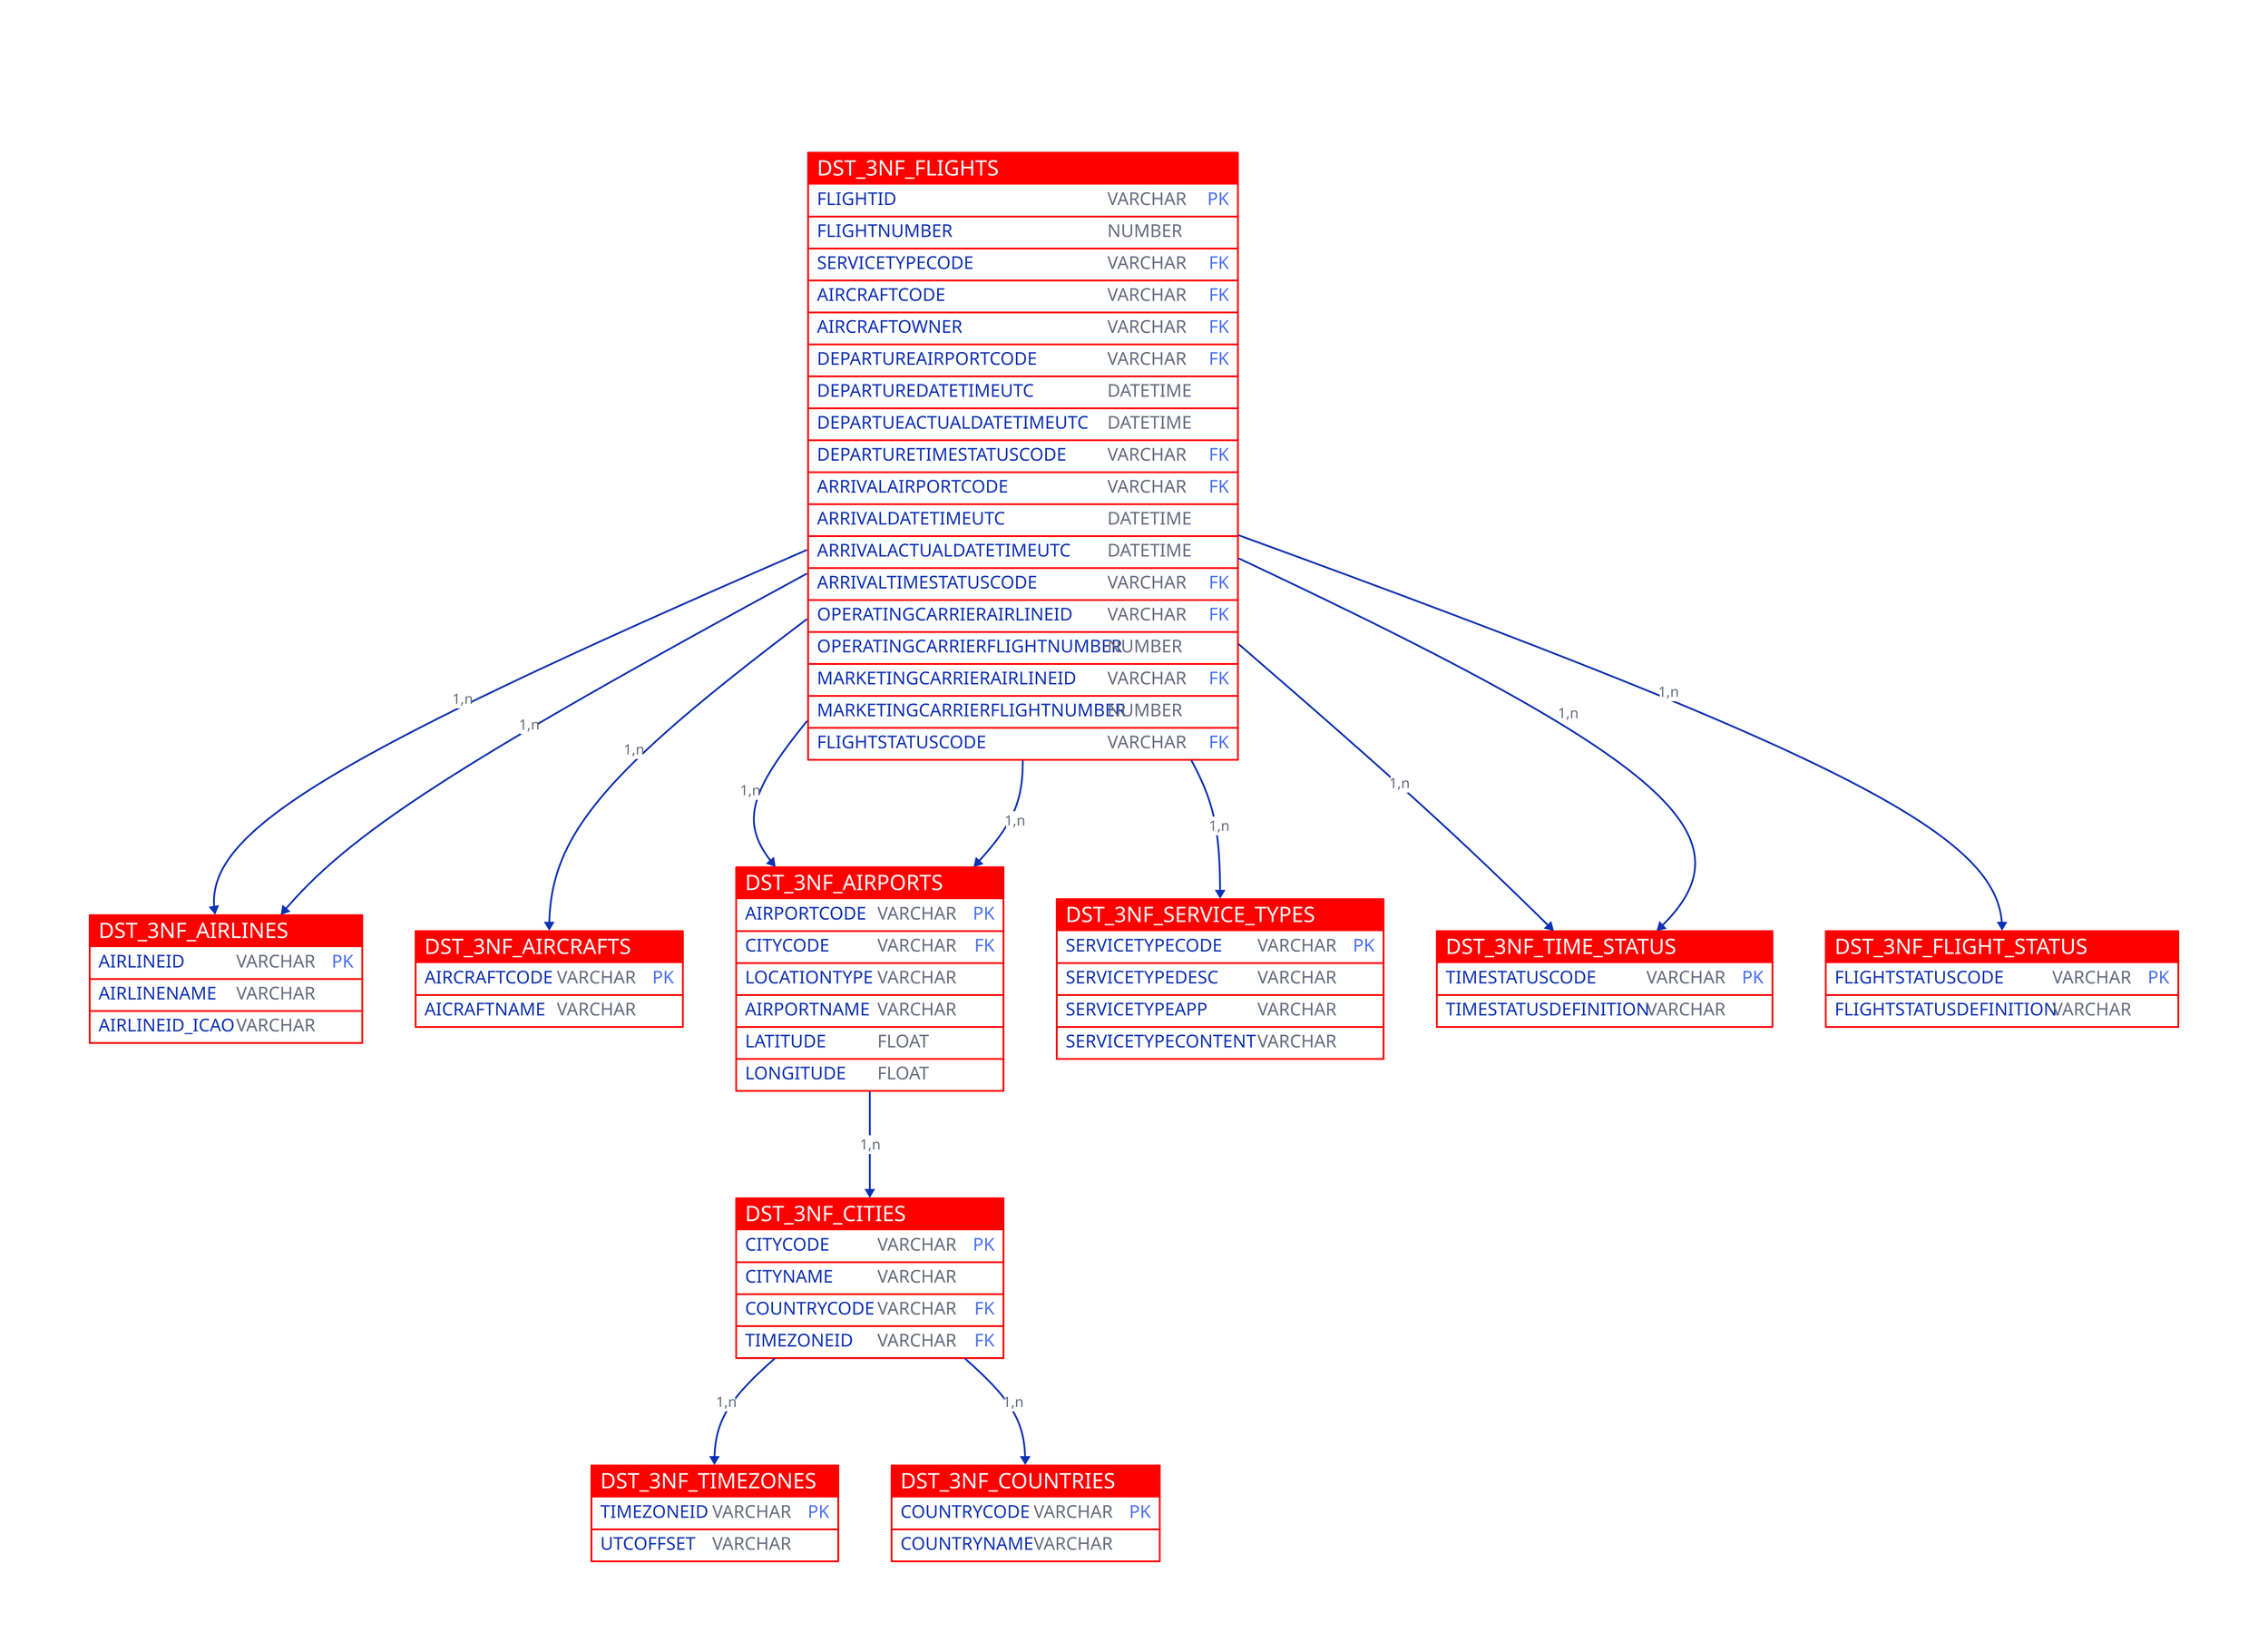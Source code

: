 vars: {
    d2-config: {
        layout-engine: elk
    }
}

title: |md
  # 3NF DATA FROM RAW DATA
| { near: top-center }


# l'ID de la compagnie et son nom
DST_3NF_AIRLINES: {
    shape: sql_table
    style: {fill: red}
    AIRLINEID: VARCHAR {constraint: [primary_key]}
    AIRLINENAME: VARCHAR
    AIRLINEID_ICAO: VARCHAR
}

# Le code de l'avion, le modèle
# pas d'infos sur AIRLINEEQUIPCODE à part le code
DST_3NF_AIRCRAFTS: {
    shape: sql_table
    style: {fill: red}
    AIRCRAFTCODE: VARCHAR {constraint: [primary_key]}
#    AIRLINEEQUIPCODE: VARCHAR
    AICRAFTNAME: VARCHAR
}

# le nom/dela_timezone, l'offset par rapport à UTC
DST_3NF_TIMEZONES {
    shape: sql_table
    style: {fill: red}
    TIMEZONEID: VARCHAR {constraint: [primary_key]}
    UTCOFFSET: VARCHAR
}

# Le code du pays et son nom
DST_3NF_COUNTRIES: {
    shape: sql_table
    style: {fill: red}
    COUNTRYCODE: VARCHAR {constraint: [primary_key]}
    COUNTRYNAME: VARCHAR
}

# le code de la ville, le nom de la ville
DST_3NF_CITIES: {
    shape: sql_table
    style: {fill: red}
    CITYCODE: VARCHAR {constraint: [primary_key]}
    CITYNAME: VARCHAR
    COUNTRYCODE: VARCHAR {constraint: foreign_key}
    TIMEZONEID: VARCHAR {constraint: foreign_key}
}

# Le code de l'aéroport, locationtype (rail, airport, ...) sans plus d'info, le nom de l'aéroport, sa latitude et longitude
DST_3NF_AIRPORTS: {
    shape: sql_table
    style: {fill: red}
    AIRPORTCODE: VARCHAR {constraint: [primary_key]}
    CITYCODE: VARCHAR {constraint: foreign_key}
    LOCATIONTYPE: VARCHAR
    AIRPORTNAME: VARCHAR
    LATITUDE: FLOAT
    LONGITUDE: FLOAT
}

# useless because 1 value depends on airport pk
# on n'a pas d'info
# DST_3NF_LOCATIONTYPE: {
#     shape: sql_table
#     style: {fill: red}
#     LOCATIONTYPEID: NUMBER {constraint: [primary_key]}
#     LOCATIONTYPENAME: VARCHAR
# }

# Code du type de service, description du service, application du service, contenu du service
# ex: 'J', 'Normal Service', 'Scheduled', 'Passenger'
DST_3NF_SERVICE_TYPES {
    shape: sql_table
    style: {fill: red}
    SERVICETYPECODE: VARCHAR {constraint: [primary_key]}
    SERVICETYPEDESC: VARCHAR
    SERVICETYPEAPP: VARCHAR
    SERVICETYPECONTENT: VARCHAR
}

# Un vol
# FLIGHTID: généré à partir de airlineid + FLIGHTNUMBER + DEPARTUREDATETIMEUTC
# FLIGHTID	FLIGHTNUMBER	SERVICETYPECODE	AIRCRAFTCODE	AIRCRAFTOWNER	DEPARTUREAIRPORTCODE	DEPARTUREDATETIMEUTC	DEPARTURETIMESTATUSCODE	ARRIVALAIRPORTCODE	ARRIVALESTIMATEDDATETIMEUTC	ARRIVALTIMESTATUSCODE	ARRIVALDATETIMEUTC	OPERATINGCARRIERAIRLINEID	OPERATINGCARRIERFLIGHTNUMBER	MARKETINGCARRIERAIRLINEID	MARKETINGCARRIERFLIGHTNUMBER
# WK62024-02-15 13:05:00.000	6	J	343	WK	ZRH	2024-02-15 13:05:00.000 +0000	DL	POP	2024-02-15 23:52:00.000 +0000	DL	2024-02-15 23:10:00.000 +0000	WK	006	WK	6
DST_3NF_FLIGHTS: {
    shape: sql_table
    style: {fill: red}
    FLIGHTID: VARCHAR {constraint: [primary_key]}
    FLIGHTNUMBER: NUMBER
    SERVICETYPECODE: VARCHAR {constraint: foreign_key}
    AIRCRAFTCODE: VARCHAR {constraint: foreign_key}
    AIRCRAFTOWNER: VARCHAR {constraint: foreign_key}
    DEPARTUREAIRPORTCODE: VARCHAR {constraint: foreign_key}
    # DEPARTURETERMINALGATE: VARCHAR {constraint: foreign_key}
    DEPARTUREDATETIMEUTC: DATETIME
    DEPARTUEACTUALDATETIMEUTC: DATETIME
    DEPARTURETIMESTATUSCODE: VARCHAR {constraint: foreign_key}
    # ARRIVALTERMINALGATE: VARCHAR {constraint: foreign_key}
    ARRIVALAIRPORTCODE: VARCHAR {constraint: foreign_key}
    ARRIVALDATETIMEUTC: DATETIME
    ARRIVALACTUALDATETIMEUTC: DATETIME
    ARRIVALTIMESTATUSCODE: VARCHAR {constraint: foreign_key}
    # CONFIGURATIONVERSION: VARCHAR
    OPERATINGCARRIERAIRLINEID: VARCHAR {constraint: foreign_key}
    OPERATINGCARRIERFLIGHTNUMBER: NUMBER
    MARKETINGCARRIERAIRLINEID: VARCHAR {constraint: foreign_key}
    MARKETINGCARRIERFLIGHTNUMBER: NUMBER
    FLIGHTSTATUSCODE: VARCHAR {constraint: foreign_key}
}

# exemple: ('CD', 'Flight Cancelled')
DST_3NF_TIME_STATUS {
    shape: sql_table
    style: {fill: red}
    TIMESTATUSCODE: VARCHAR {constraint: [primary_key]}
    TIMESTATUSDEFINITION: VARCHAR
}


DST_3NF_FLIGHT_STATUS {
    shape: sql_table
    style: {fill: red}
    FLIGHTSTATUSCODE: VARCHAR {constraint: [primary_key]}
    FLIGHTSTATUSDEFINITION: VARCHAR
}

# DST_3NF_GATES {
#     shape: sql_table
#     style: {fill: red}
#     TERMINALID: NUMBER {constraint: [primary_key]}
#     TERMINALGATE: VARCHAR 
#     TERMINALNAME: VARCHAR
# }

# DST_3NF_CONFIGURATION {
#     shape: sql_table
#     style: {fill: red}
#     CONFIGURATIONVERSION: VARCHAR {constraint: [primary_key]}
#     CONFIGURATIONDETAILS: VARCHAR
# }


# DST_3NF_LOCATION_TYPE.LOCATIONTYPEID -> DST_3NF_AIRPORTS.LOCATIONTYPEID
DST_3NF_CITIES.CITYCODE <- DST_3NF_AIRPORTS.CITYCODE: 1,n
DST_3NF_TIMEZONES.TIMEZONEID <- DST_3NF_CITIES.TIMEZONEID: 1,n
DST_3NF_COUNTRIES.COUNTRYCODE <- DST_3NF_CITIES.COUNTRYCODE: 1,n

# DST_3NF_SERVICE.SERVICETYPEID -> DST_3NF_FLIGHTS.SERVICETYPEID
DST_3NF_FLIGHTS.ARRIVALTIMESTATUSCODE -> DST_3NF_TIME_STATUS.TIMESTATUSCODE <- DST_3NF_FLIGHTS.ARRIVALTIMESTATUSCODE: 1,n
# DST_3NF_FLIGHTS.DEPARTURETERMINALGATE <- DST_3NF_GATES.TERMINALID -> DST_3NF_FLIGHTS.ARRIVALETERMINALGATE
# DST_3NF_DATE.DATEUTC -> DST_3NF_FLIGHTS.DEPARTUREDATETIMEUTC
DST_3NF_AIRPORTS.AIRPORTCODE <- DST_3NF_FLIGHTS.DEPARTUREAIRPORTCODE: 1,n
DST_3NF_AIRPORTS.AIRPORTCODE <- DST_3NF_FLIGHTS.ARRIVALAIRPORTCODE: 1,n
DST_3NF_AIRLINES.AIRLINEID <- DST_3NF_FLIGHTS.OPERATINGCARRIERAIRLINEID: 1,n
DST_3NF_AIRLINES.AIRLINEID <- DST_3NF_FLIGHTS.MARKETINGCARRIERAIRLINEID: 1,n
DST_3NF_AIRCRAFTS.AIRCRAFTCODE <- DST_3NF_FLIGHTS.AIRCRAFTCODE: 1,n
DST_3NF_SERVICE_TYPES.SERVICETYPECODE <- DST_3NF_FLIGHTS.SERVICETYPECODE: 1,n
DST_3NF_FLIGHT_STATUS.FLIGHTSTATUSCODE <- DST_3NF_FLIGHTS.FLIGHTSTATUSCODE: 1,n
